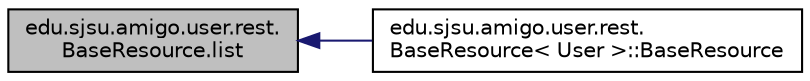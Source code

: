 digraph "edu.sjsu.amigo.user.rest.BaseResource.list"
{
  edge [fontname="Helvetica",fontsize="10",labelfontname="Helvetica",labelfontsize="10"];
  node [fontname="Helvetica",fontsize="10",shape=record];
  rankdir="LR";
  Node14 [label="edu.sjsu.amigo.user.rest.\lBaseResource.list",height=0.2,width=0.4,color="black", fillcolor="grey75", style="filled", fontcolor="black"];
  Node14 -> Node15 [dir="back",color="midnightblue",fontsize="10",style="solid"];
  Node15 [label="edu.sjsu.amigo.user.rest.\lBaseResource\< User \>::BaseResource",height=0.2,width=0.4,color="black", fillcolor="white", style="filled",URL="$classedu_1_1sjsu_1_1amigo_1_1user_1_1rest_1_1_base_resource.html#a6584afa97ace83ded9ab4d46378c2d6a"];
}
